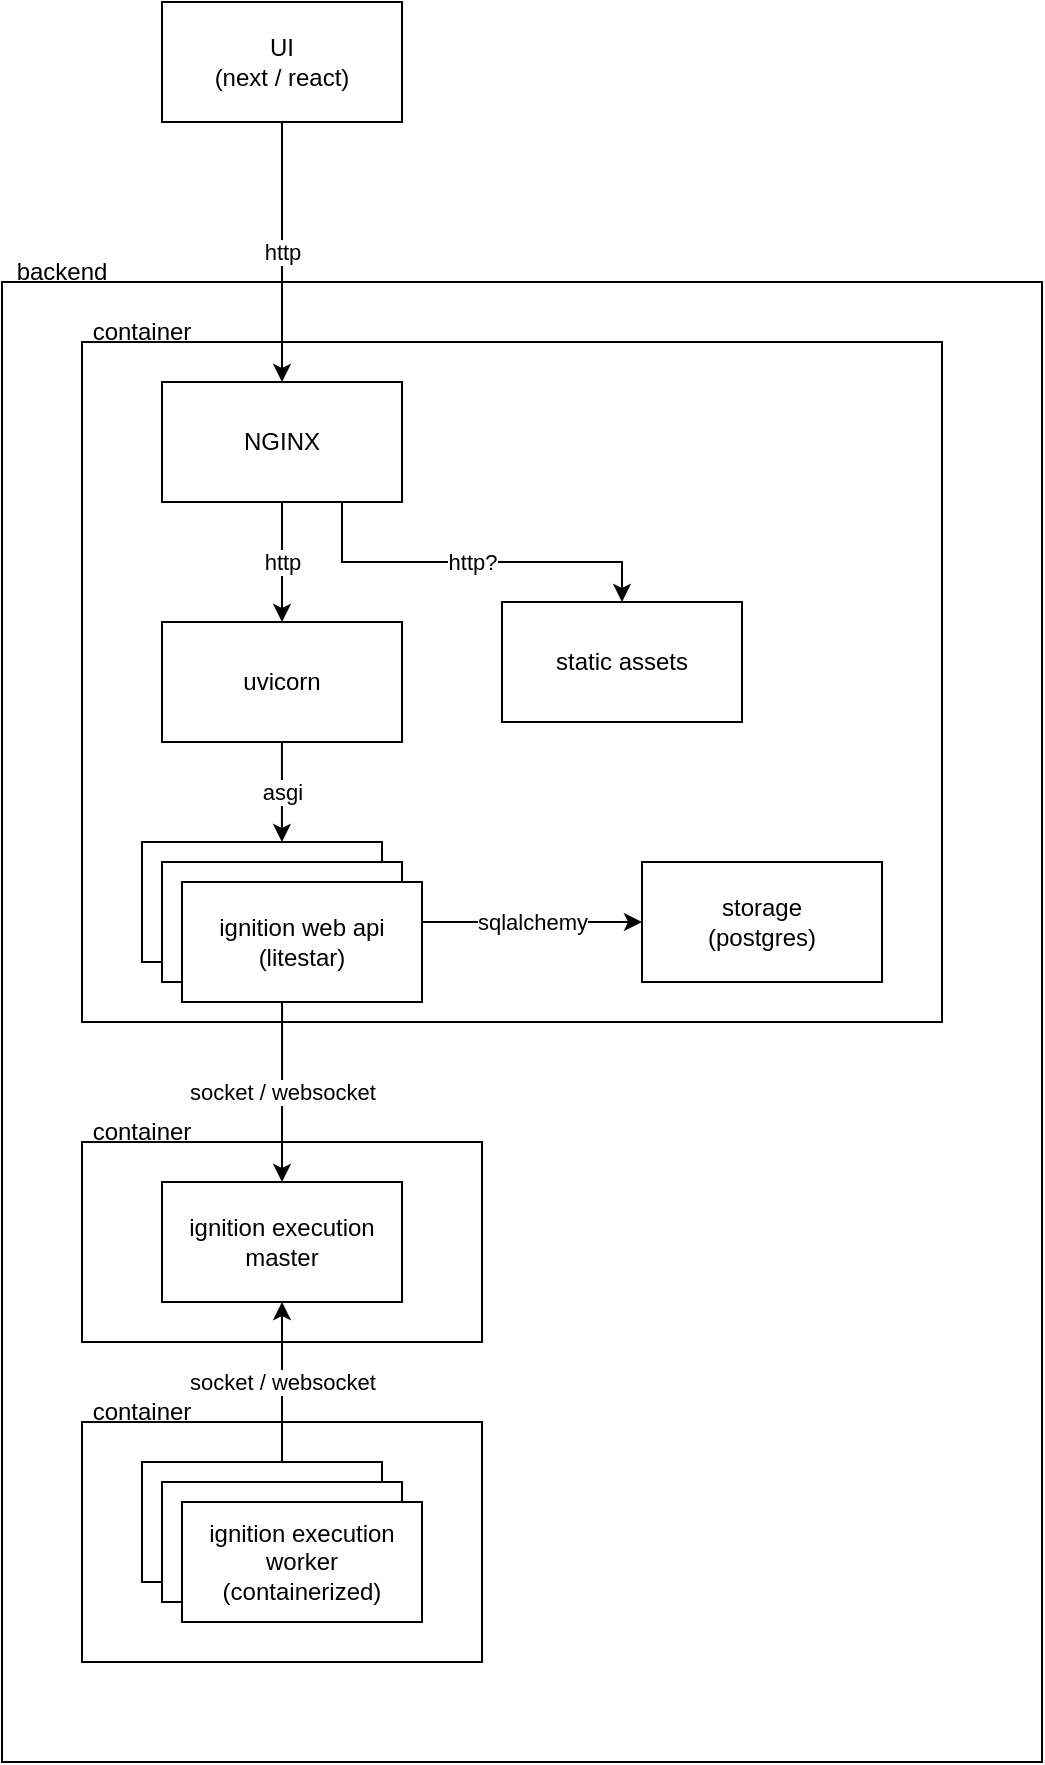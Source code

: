 <mxfile version="20.0.1" type="github">
  <diagram id="T0BWjntpLIgXTd5-ePrZ" name="Page-1">
    <mxGraphModel dx="1422" dy="801" grid="1" gridSize="10" guides="1" tooltips="1" connect="1" arrows="1" fold="1" page="1" pageScale="1" pageWidth="850" pageHeight="1100" math="0" shadow="0">
      <root>
        <mxCell id="0" />
        <mxCell id="1" parent="0" />
        <mxCell id="qYM-nnsxaRbe6-iNxBpG-46" value="http" style="edgeStyle=none;rounded=0;orthogonalLoop=1;jettySize=auto;html=1;endArrow=classic;endFill=1;entryX=0.5;entryY=0;entryDx=0;entryDy=0;" edge="1" parent="1" source="qYM-nnsxaRbe6-iNxBpG-1" target="qYM-nnsxaRbe6-iNxBpG-6">
          <mxGeometry relative="1" as="geometry">
            <mxPoint x="180" y="160" as="targetPoint" />
          </mxGeometry>
        </mxCell>
        <mxCell id="qYM-nnsxaRbe6-iNxBpG-1" value="&lt;div&gt;UI&lt;/div&gt;&lt;div&gt;(next / react)&lt;br&gt;&lt;/div&gt;" style="rounded=0;whiteSpace=wrap;html=1;" vertex="1" parent="1">
          <mxGeometry x="120" y="40" width="120" height="60" as="geometry" />
        </mxCell>
        <mxCell id="qYM-nnsxaRbe6-iNxBpG-14" value="&lt;div&gt;http&lt;/div&gt;" style="edgeStyle=orthogonalEdgeStyle;rounded=0;orthogonalLoop=1;jettySize=auto;html=1;" edge="1" parent="1" source="qYM-nnsxaRbe6-iNxBpG-6" target="qYM-nnsxaRbe6-iNxBpG-7">
          <mxGeometry relative="1" as="geometry" />
        </mxCell>
        <mxCell id="qYM-nnsxaRbe6-iNxBpG-36" value="http?" style="edgeStyle=none;rounded=0;orthogonalLoop=1;jettySize=auto;html=1;exitX=0.75;exitY=1;exitDx=0;exitDy=0;entryX=0.5;entryY=0;entryDx=0;entryDy=0;" edge="1" parent="1" source="qYM-nnsxaRbe6-iNxBpG-6" target="qYM-nnsxaRbe6-iNxBpG-8">
          <mxGeometry relative="1" as="geometry">
            <mxPoint x="330" y="260" as="targetPoint" />
            <Array as="points">
              <mxPoint x="210" y="320" />
              <mxPoint x="350" y="320" />
            </Array>
          </mxGeometry>
        </mxCell>
        <mxCell id="qYM-nnsxaRbe6-iNxBpG-6" value="NGINX" style="rounded=0;whiteSpace=wrap;html=1;fillColor=default;" vertex="1" parent="1">
          <mxGeometry x="120" y="230" width="120" height="60" as="geometry" />
        </mxCell>
        <mxCell id="qYM-nnsxaRbe6-iNxBpG-27" value="asgi" style="edgeStyle=none;rounded=0;orthogonalLoop=1;jettySize=auto;html=1;entryX=0.583;entryY=0;entryDx=0;entryDy=0;entryPerimeter=0;" edge="1" parent="1" source="qYM-nnsxaRbe6-iNxBpG-7" target="qYM-nnsxaRbe6-iNxBpG-11">
          <mxGeometry relative="1" as="geometry">
            <mxPoint x="140" y="430" as="targetPoint" />
          </mxGeometry>
        </mxCell>
        <mxCell id="qYM-nnsxaRbe6-iNxBpG-7" value="uvicorn" style="rounded=0;whiteSpace=wrap;html=1;fillColor=default;" vertex="1" parent="1">
          <mxGeometry x="120" y="350" width="120" height="60" as="geometry" />
        </mxCell>
        <mxCell id="qYM-nnsxaRbe6-iNxBpG-8" value="&lt;div&gt;static assets&lt;/div&gt;" style="rounded=0;whiteSpace=wrap;html=1;fillColor=default;" vertex="1" parent="1">
          <mxGeometry x="290" y="340" width="120" height="60" as="geometry" />
        </mxCell>
        <mxCell id="qYM-nnsxaRbe6-iNxBpG-10" value="&lt;div&gt;storage&lt;/div&gt;&lt;div&gt;(postgres)&lt;br&gt;&lt;/div&gt;" style="rounded=0;whiteSpace=wrap;html=1;fillColor=default;" vertex="1" parent="1">
          <mxGeometry x="360" y="470" width="120" height="60" as="geometry" />
        </mxCell>
        <mxCell id="qYM-nnsxaRbe6-iNxBpG-11" value="" style="rounded=0;whiteSpace=wrap;html=1;fillColor=default;" vertex="1" parent="1">
          <mxGeometry x="110" y="460" width="120" height="60" as="geometry" />
        </mxCell>
        <mxCell id="qYM-nnsxaRbe6-iNxBpG-24" value="" style="rounded=0;whiteSpace=wrap;html=1;fillColor=default;" vertex="1" parent="1">
          <mxGeometry x="120" y="470" width="120" height="60" as="geometry" />
        </mxCell>
        <mxCell id="qYM-nnsxaRbe6-iNxBpG-25" value="&lt;div&gt;ignition web api&lt;/div&gt;&lt;div&gt;(litestar)&lt;/div&gt;" style="rounded=0;whiteSpace=wrap;html=1;fillColor=default;" vertex="1" parent="1">
          <mxGeometry x="130" y="480" width="120" height="60" as="geometry" />
        </mxCell>
        <mxCell id="qYM-nnsxaRbe6-iNxBpG-28" value="sqlalchemy" style="endArrow=classic;html=1;rounded=0;entryX=0;entryY=0.5;entryDx=0;entryDy=0;exitX=1;exitY=0.333;exitDx=0;exitDy=0;exitPerimeter=0;" edge="1" parent="1" source="qYM-nnsxaRbe6-iNxBpG-25" target="qYM-nnsxaRbe6-iNxBpG-10">
          <mxGeometry width="50" height="50" relative="1" as="geometry">
            <mxPoint x="270" y="530" as="sourcePoint" />
            <mxPoint x="180" y="550" as="targetPoint" />
          </mxGeometry>
        </mxCell>
        <mxCell id="qYM-nnsxaRbe6-iNxBpG-35" value="socket / websocket" style="edgeStyle=none;rounded=0;orthogonalLoop=1;jettySize=auto;html=1;entryX=0.5;entryY=0.8;entryDx=0;entryDy=0;entryPerimeter=0;exitX=0.5;exitY=0.167;exitDx=0;exitDy=0;exitPerimeter=0;" edge="1" parent="1" source="qYM-nnsxaRbe6-iNxBpG-37" target="qYM-nnsxaRbe6-iNxBpG-48">
          <mxGeometry relative="1" as="geometry">
            <mxPoint x="250" y="730" as="targetPoint" />
            <mxPoint x="270" y="730" as="sourcePoint" />
          </mxGeometry>
        </mxCell>
        <mxCell id="qYM-nnsxaRbe6-iNxBpG-29" value="&lt;div&gt;ignition execution&lt;/div&gt;&lt;div&gt;master&lt;br&gt;&lt;/div&gt;" style="rounded=0;whiteSpace=wrap;html=1;fillColor=default;" vertex="1" parent="1">
          <mxGeometry x="120" y="630" width="120" height="60" as="geometry" />
        </mxCell>
        <mxCell id="qYM-nnsxaRbe6-iNxBpG-30" value="" style="rounded=0;whiteSpace=wrap;html=1;fillColor=default;" vertex="1" parent="1">
          <mxGeometry x="110" y="770" width="120" height="60" as="geometry" />
        </mxCell>
        <mxCell id="qYM-nnsxaRbe6-iNxBpG-31" value="" style="rounded=0;whiteSpace=wrap;html=1;fillColor=default;" vertex="1" parent="1">
          <mxGeometry x="120" y="780" width="120" height="60" as="geometry" />
        </mxCell>
        <mxCell id="qYM-nnsxaRbe6-iNxBpG-32" value="&lt;div&gt;ignition execution&lt;/div&gt;&lt;div&gt;worker&lt;br&gt;&lt;/div&gt;&lt;div&gt;(containerized)&lt;br&gt;&lt;/div&gt;" style="rounded=0;whiteSpace=wrap;html=1;fillColor=default;" vertex="1" parent="1">
          <mxGeometry x="130" y="790" width="120" height="60" as="geometry" />
        </mxCell>
        <mxCell id="qYM-nnsxaRbe6-iNxBpG-34" value="&lt;div&gt;socket / websocket&lt;/div&gt;" style="endArrow=classic;html=1;rounded=0;entryX=0.5;entryY=0;entryDx=0;entryDy=0;exitX=0.417;exitY=1;exitDx=0;exitDy=0;exitPerimeter=0;" edge="1" parent="1" source="qYM-nnsxaRbe6-iNxBpG-25" target="qYM-nnsxaRbe6-iNxBpG-29">
          <mxGeometry width="50" height="50" relative="1" as="geometry">
            <mxPoint x="20" y="560" as="sourcePoint" />
            <mxPoint x="230" y="530" as="targetPoint" />
          </mxGeometry>
        </mxCell>
        <mxCell id="qYM-nnsxaRbe6-iNxBpG-42" style="edgeStyle=none;rounded=0;orthogonalLoop=1;jettySize=auto;html=1;exitX=0.5;exitY=0;exitDx=0;exitDy=0;entryX=0;entryY=0;entryDx=0;entryDy=0;endArrow=none;endFill=0;" edge="1" parent="1" source="qYM-nnsxaRbe6-iNxBpG-37" target="qYM-nnsxaRbe6-iNxBpG-37">
          <mxGeometry relative="1" as="geometry">
            <mxPoint x="180" y="680" as="targetPoint" />
            <mxPoint x="230" y="710" as="sourcePoint" />
          </mxGeometry>
        </mxCell>
        <mxCell id="qYM-nnsxaRbe6-iNxBpG-37" value="" style="rounded=0;whiteSpace=wrap;html=1;fillColor=none;" vertex="1" parent="1">
          <mxGeometry x="80" y="750" width="200" height="120" as="geometry" />
        </mxCell>
        <mxCell id="qYM-nnsxaRbe6-iNxBpG-43" value="&lt;div&gt;container&lt;/div&gt;" style="text;html=1;strokeColor=none;fillColor=none;align=center;verticalAlign=middle;whiteSpace=wrap;rounded=0;" vertex="1" parent="1">
          <mxGeometry x="80" y="730" width="60" height="30" as="geometry" />
        </mxCell>
        <mxCell id="qYM-nnsxaRbe6-iNxBpG-48" value="" style="rounded=0;whiteSpace=wrap;html=1;fillColor=none;" vertex="1" parent="1">
          <mxGeometry x="80" y="610" width="200" height="100" as="geometry" />
        </mxCell>
        <mxCell id="qYM-nnsxaRbe6-iNxBpG-49" value="&lt;div&gt;container&lt;/div&gt;" style="text;html=1;strokeColor=none;fillColor=none;align=center;verticalAlign=middle;whiteSpace=wrap;rounded=0;" vertex="1" parent="1">
          <mxGeometry x="80" y="590" width="60" height="30" as="geometry" />
        </mxCell>
        <mxCell id="qYM-nnsxaRbe6-iNxBpG-50" value="" style="rounded=0;whiteSpace=wrap;html=1;fillColor=none;" vertex="1" parent="1">
          <mxGeometry x="80" y="210" width="430" height="340" as="geometry" />
        </mxCell>
        <mxCell id="qYM-nnsxaRbe6-iNxBpG-51" value="&lt;div&gt;container&lt;/div&gt;" style="text;html=1;strokeColor=none;fillColor=none;align=center;verticalAlign=middle;whiteSpace=wrap;rounded=0;" vertex="1" parent="1">
          <mxGeometry x="80" y="190" width="60" height="30" as="geometry" />
        </mxCell>
        <mxCell id="qYM-nnsxaRbe6-iNxBpG-53" value="" style="rounded=0;whiteSpace=wrap;html=1;fillColor=none;" vertex="1" parent="1">
          <mxGeometry x="40" y="180" width="520" height="740" as="geometry" />
        </mxCell>
        <mxCell id="qYM-nnsxaRbe6-iNxBpG-54" value="&lt;div&gt;backend&lt;/div&gt;" style="text;html=1;strokeColor=none;fillColor=none;align=center;verticalAlign=middle;whiteSpace=wrap;rounded=0;" vertex="1" parent="1">
          <mxGeometry x="40" y="160" width="60" height="30" as="geometry" />
        </mxCell>
      </root>
    </mxGraphModel>
  </diagram>
</mxfile>
